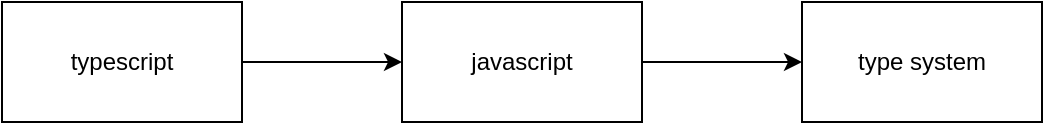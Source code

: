 <mxfile version="14.7.6" type="github">
  <diagram id="IJKn8EANJLJS-S3ADYNH" name="第 1 页">
    <mxGraphModel dx="1038" dy="561" grid="1" gridSize="10" guides="1" tooltips="1" connect="1" arrows="1" fold="1" page="1" pageScale="1" pageWidth="827" pageHeight="1169" math="0" shadow="0">
      <root>
        <mxCell id="0" />
        <mxCell id="1" parent="0" />
        <mxCell id="OSPb9oC9OAuDGqBZCw_x-3" value="" style="edgeStyle=orthogonalEdgeStyle;rounded=0;orthogonalLoop=1;jettySize=auto;html=1;" edge="1" parent="1" source="OSPb9oC9OAuDGqBZCw_x-1" target="OSPb9oC9OAuDGqBZCw_x-2">
          <mxGeometry relative="1" as="geometry" />
        </mxCell>
        <mxCell id="OSPb9oC9OAuDGqBZCw_x-1" value="typescript" style="whiteSpace=wrap;html=1;" vertex="1" parent="1">
          <mxGeometry x="80" y="60" width="120" height="60" as="geometry" />
        </mxCell>
        <mxCell id="OSPb9oC9OAuDGqBZCw_x-5" value="" style="edgeStyle=orthogonalEdgeStyle;rounded=0;orthogonalLoop=1;jettySize=auto;html=1;" edge="1" parent="1" source="OSPb9oC9OAuDGqBZCw_x-2" target="OSPb9oC9OAuDGqBZCw_x-4">
          <mxGeometry relative="1" as="geometry" />
        </mxCell>
        <mxCell id="OSPb9oC9OAuDGqBZCw_x-2" value="javascript" style="whiteSpace=wrap;html=1;" vertex="1" parent="1">
          <mxGeometry x="280" y="60" width="120" height="60" as="geometry" />
        </mxCell>
        <mxCell id="OSPb9oC9OAuDGqBZCw_x-4" value="type system" style="whiteSpace=wrap;html=1;" vertex="1" parent="1">
          <mxGeometry x="480" y="60" width="120" height="60" as="geometry" />
        </mxCell>
      </root>
    </mxGraphModel>
  </diagram>
</mxfile>
